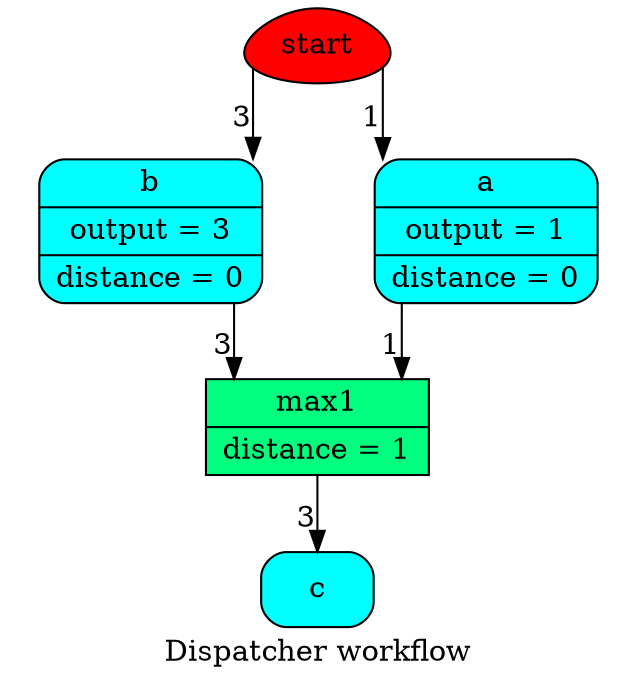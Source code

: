 digraph Dispatcher {
	graph [ratio=1]
	node [style=filled]
	splines = ortho
	label = "Dispatcher workflow"
		Dispatcher_4373696824 [label=start fillcolor=red shape=egg]
		Dispatcher_5626300579074633926 [label="{ c  }" fillcolor=cyan shape=Mrecord]
		"Dispatcher_-427784935824896063" [label="{ b | output = 3 | distance = 0 }" fillcolor=cyan shape=Mrecord]
		Dispatcher_6219786496490120801 [label="{ max1 | distance = 1 }" fillcolor=springgreen shape=record]
		"Dispatcher_-3574468403947108869" [label="{ a | output = 1 | distance = 0 }" fillcolor=cyan shape=Mrecord]
			"Dispatcher_-427784935824896063" -> Dispatcher_6219786496490120801 [xlabel=3]
			Dispatcher_6219786496490120801 -> Dispatcher_5626300579074633926 [xlabel=3]
			Dispatcher_4373696824 -> "Dispatcher_-427784935824896063" [xlabel=3]
			Dispatcher_4373696824 -> "Dispatcher_-3574468403947108869" [xlabel=1]
			"Dispatcher_-3574468403947108869" -> Dispatcher_6219786496490120801 [xlabel=1]
}